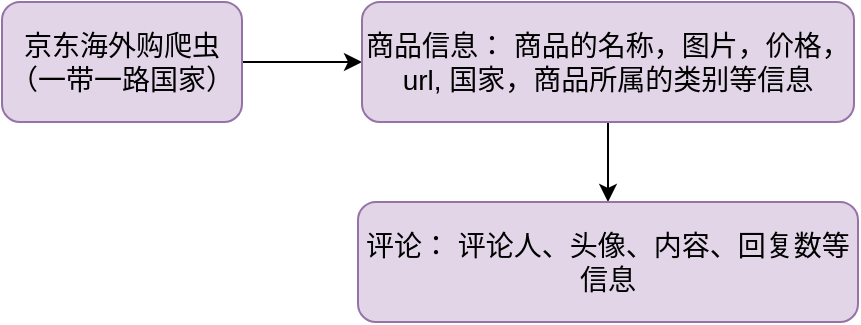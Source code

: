 <mxfile version="20.1.4" type="github">
  <diagram id="VOp5mjlp2HQmrB3yNQmH" name="第 1 页">
    <mxGraphModel dx="1038" dy="579" grid="1" gridSize="10" guides="1" tooltips="1" connect="1" arrows="1" fold="1" page="1" pageScale="1" pageWidth="827" pageHeight="1169" math="0" shadow="0">
      <root>
        <mxCell id="0" />
        <mxCell id="1" parent="0" />
        <mxCell id="-aMOJ7WB9ZFkgqsZZZWB-4" style="edgeStyle=orthogonalEdgeStyle;rounded=0;orthogonalLoop=1;jettySize=auto;html=1;exitX=1;exitY=0.5;exitDx=0;exitDy=0;entryX=0;entryY=0.5;entryDx=0;entryDy=0;fontSize=14;" edge="1" parent="1" source="-aMOJ7WB9ZFkgqsZZZWB-1" target="-aMOJ7WB9ZFkgqsZZZWB-2">
          <mxGeometry relative="1" as="geometry" />
        </mxCell>
        <mxCell id="-aMOJ7WB9ZFkgqsZZZWB-1" value="京东海外购爬虫&lt;br style=&quot;font-size: 14px;&quot;&gt;（一带一路国家）" style="rounded=1;whiteSpace=wrap;html=1;fillColor=#e1d5e7;strokeColor=#9673a6;fontSize=14;" vertex="1" parent="1">
          <mxGeometry x="150" y="430" width="120" height="60" as="geometry" />
        </mxCell>
        <mxCell id="-aMOJ7WB9ZFkgqsZZZWB-5" style="edgeStyle=orthogonalEdgeStyle;rounded=0;orthogonalLoop=1;jettySize=auto;html=1;exitX=0.5;exitY=1;exitDx=0;exitDy=0;entryX=0.5;entryY=0;entryDx=0;entryDy=0;fontSize=14;" edge="1" parent="1" source="-aMOJ7WB9ZFkgqsZZZWB-2" target="-aMOJ7WB9ZFkgqsZZZWB-3">
          <mxGeometry relative="1" as="geometry" />
        </mxCell>
        <mxCell id="-aMOJ7WB9ZFkgqsZZZWB-2" value="商品信息： 商品的名称，图片，价格，url, 国家，商品所属的类别等信息" style="rounded=1;whiteSpace=wrap;html=1;fillColor=#e1d5e7;strokeColor=#9673a6;fontSize=14;" vertex="1" parent="1">
          <mxGeometry x="330" y="430" width="246" height="60" as="geometry" />
        </mxCell>
        <mxCell id="-aMOJ7WB9ZFkgqsZZZWB-3" value="评论： 评论人、头像、内容、回复数等信息" style="rounded=1;whiteSpace=wrap;html=1;fillColor=#e1d5e7;strokeColor=#9673a6;fontSize=14;" vertex="1" parent="1">
          <mxGeometry x="328" y="530" width="250" height="60" as="geometry" />
        </mxCell>
      </root>
    </mxGraphModel>
  </diagram>
</mxfile>
